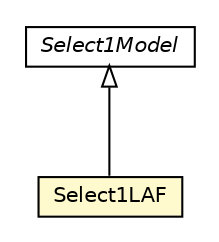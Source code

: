 #!/usr/local/bin/dot
#
# Class diagram 
# Generated by UMLGraph version R5_6-24-gf6e263 (http://www.umlgraph.org/)
#

digraph G {
	edge [fontname="Helvetica",fontsize=10,labelfontname="Helvetica",labelfontsize=10];
	node [fontname="Helvetica",fontsize=10,shape=plaintext];
	nodesep=0.25;
	ranksep=0.5;
	// org.universAAL.ui.handler.gui.swing.defaultLookAndFeel.Select1LAF
	c46320 [label=<<table title="org.universAAL.ui.handler.gui.swing.defaultLookAndFeel.Select1LAF" border="0" cellborder="1" cellspacing="0" cellpadding="2" port="p" bgcolor="lemonChiffon" href="./Select1LAF.html">
		<tr><td><table border="0" cellspacing="0" cellpadding="1">
<tr><td align="center" balign="center"> Select1LAF </td></tr>
		</table></td></tr>
		</table>>, URL="./Select1LAF.html", fontname="Helvetica", fontcolor="black", fontsize=10.0];
	// org.universAAL.ui.handler.gui.swing.model.FormControl.Select1Model
	c46361 [label=<<table title="org.universAAL.ui.handler.gui.swing.model.FormControl.Select1Model" border="0" cellborder="1" cellspacing="0" cellpadding="2" port="p" href="../model/FormControl/Select1Model.html">
		<tr><td><table border="0" cellspacing="0" cellpadding="1">
<tr><td align="center" balign="center"><font face="Helvetica-Oblique"> Select1Model </font></td></tr>
		</table></td></tr>
		</table>>, URL="../model/FormControl/Select1Model.html", fontname="Helvetica", fontcolor="black", fontsize=10.0];
	//org.universAAL.ui.handler.gui.swing.defaultLookAndFeel.Select1LAF extends org.universAAL.ui.handler.gui.swing.model.FormControl.Select1Model
	c46361:p -> c46320:p [dir=back,arrowtail=empty];
}

